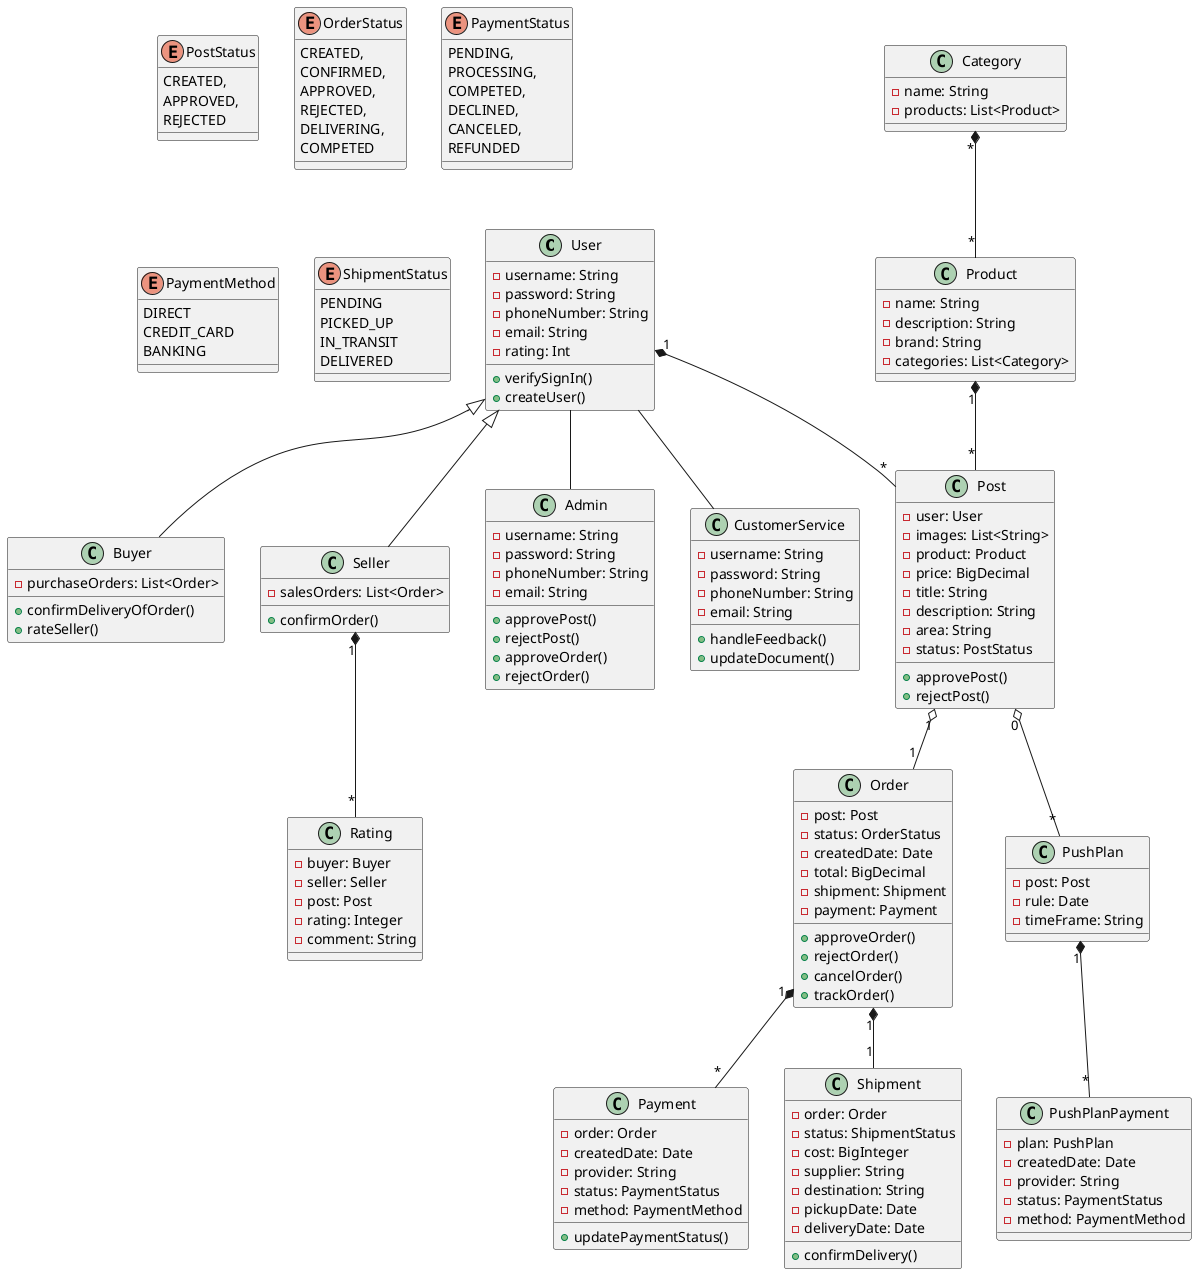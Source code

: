@startuml
class User {
    -username: String
    -password: String
    -phoneNumber: String
    -email: String
    -rating: Int
    +verifySignIn()
    +createUser()
}

class Buyer {
    -purchaseOrders: List<Order>
    +confirmDeliveryOfOrder()
    +rateSeller()
}

class Seller {
    -salesOrders: List<Order>
    +confirmOrder()
}

class Admin {
    -username: String
    -password: String
    -phoneNumber: String
    -email: String
    +approvePost()
    +rejectPost()
    +approveOrder()
    +rejectOrder()
}

class CustomerService {
    -username: String
    -password: String
    -phoneNumber: String
    -email: String
    +handleFeedback()
    +updateDocument()
}

class Post {
    -user: User
    -images: List<String>
    -product: Product
    -price: BigDecimal
    -title: String
    -description: String
    -area: String
    -status: PostStatus
    +approvePost()
    +rejectPost()
}

enum PostStatus {
    CREATED,
    APPROVED,
    REJECTED
}

class Order {
    -post: Post
    -status: OrderStatus
    -createdDate: Date
    -total: BigDecimal
    -shipment: Shipment
    -payment: Payment
    +approveOrder()
    +rejectOrder()
    +cancelOrder()
    +trackOrder()
}

enum OrderStatus {
    CREATED,
    CONFIRMED,
    APPROVED,
    REJECTED,
    DELIVERING,
    COMPETED
}

class Payment {
    -order: Order
    -createdDate: Date
    -provider: String
    -status: PaymentStatus
    -method: PaymentMethod
    +updatePaymentStatus()
}

enum PaymentStatus {
    PENDING,
    PROCESSING,
    COMPETED,
    DECLINED,
    CANCELED,
    REFUNDED
}

enum PaymentMethod {
    DIRECT
    CREDIT_CARD
    BANKING
}

class Shipment {
    -order: Order
    -status: ShipmentStatus
    -cost: BigInteger
    -supplier: String
    -destination: String
    -pickupDate: Date
    -deliveryDate: Date
    +confirmDelivery()
}

enum ShipmentStatus {
    PENDING
    PICKED_UP
    IN_TRANSIT
    DELIVERED
}

class Category {
-name: String
-products: List<Product>
}

class Product {
-name: String
-description: String
-brand: String
-categories: List<Category>
}

class Rating {
-buyer: Buyer
-seller: Seller
-post: Post
-rating: Integer
-comment: String
}

class PushPlan {
-post: Post
-rule: Date
-timeFrame: String
}

class PushPlanPayment {
-plan: PushPlan
-createdDate: Date
-provider: String
-status: PaymentStatus
-method: PaymentMethod
}

User "1" *-- "*" Post
Product "1" *-- "*" Post
Seller "1" *-- "*" Rating
Category "*" *-- "*" Product
Post "1" o-- "1" Order
Order "1" *-- "*" Payment
Order "1" *-- "1" Shipment
User <|-- Buyer
User <|-- Seller
User -- Admin
User -- CustomerService
PushPlan "1" *-- "*" PushPlanPayment
Post "0" o-- "*" PushPlan
@enduml